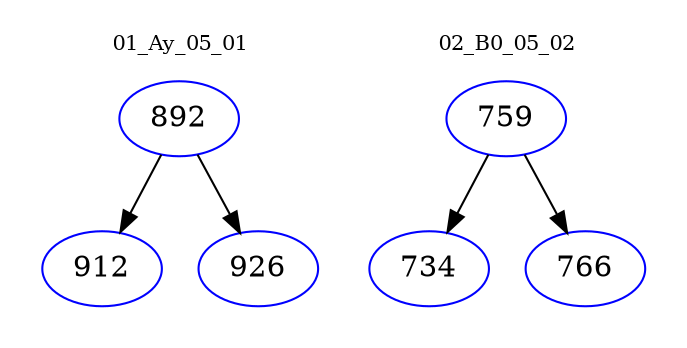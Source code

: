 digraph{
subgraph cluster_0 {
color = white
label = "01_Ay_05_01";
fontsize=10;
T0_892 [label="892", color="blue"]
T0_892 -> T0_912 [color="black"]
T0_912 [label="912", color="blue"]
T0_892 -> T0_926 [color="black"]
T0_926 [label="926", color="blue"]
}
subgraph cluster_1 {
color = white
label = "02_B0_05_02";
fontsize=10;
T1_759 [label="759", color="blue"]
T1_759 -> T1_734 [color="black"]
T1_734 [label="734", color="blue"]
T1_759 -> T1_766 [color="black"]
T1_766 [label="766", color="blue"]
}
}

